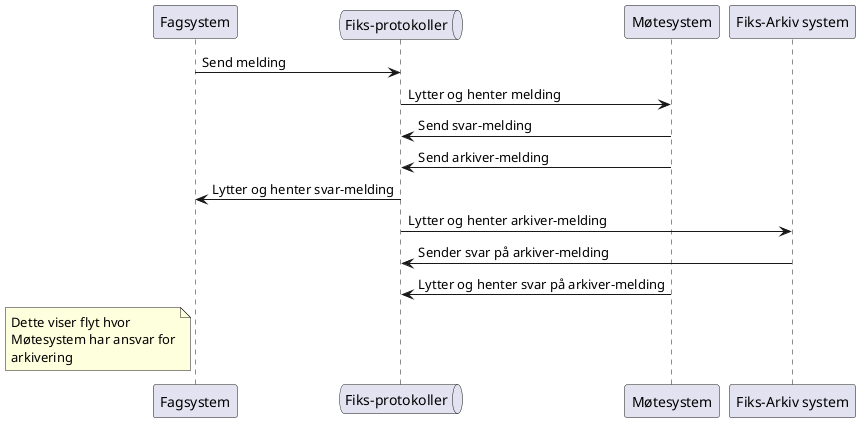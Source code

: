 @startuml
participant Fagsystem as "Fagsystem"
queue FiksIO as "Fiks-protokoller"
participant PolitiskBehandling as "Møtesystem"
participant FiksArkiv as "Fiks-Arkiv system"

Fagsystem -> FiksIO : Send melding
PolitiskBehandling <- FiksIO : Lytter og henter melding
PolitiskBehandling -> FiksIO : Send svar-melding
PolitiskBehandling -> FiksIO : Send arkiver-melding
Fagsystem <- FiksIO : Lytter og henter svar-melding
FiksArkiv <- FiksIO : Lytter og henter arkiver-melding
FiksArkiv -> FiksIO : Sender svar på arkiver-melding
PolitiskBehandling -> FiksIO : Lytter og henter svar på arkiver-melding

note left of Fagsystem
Dette viser flyt hvor 
Møtesystem har ansvar for
arkivering
end note

@enduml